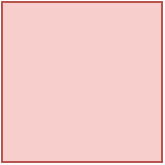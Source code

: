 <mxfile version="12.1.0" type="github" pages="1"><diagram id="XbkZKO6dHbs1xHTviMJp" name="Page-1"><mxGraphModel dx="1355" dy="757" grid="1" gridSize="10" guides="1" tooltips="1" connect="1" arrows="1" fold="1" page="1" pageScale="1" pageWidth="827" pageHeight="1169" math="0" shadow="0"><root><mxCell id="0"/><mxCell id="1" parent="0"/><mxCell id="rb8h6XQkBErgdrJIKhYs-1" value="" style="whiteSpace=wrap;html=1;aspect=fixed;fillColor=#f8cecc;strokeColor=#b85450;" vertex="1" parent="1"><mxGeometry x="120" y="250" width="80" height="80" as="geometry"/></mxCell></root></mxGraphModel></diagram></mxfile>